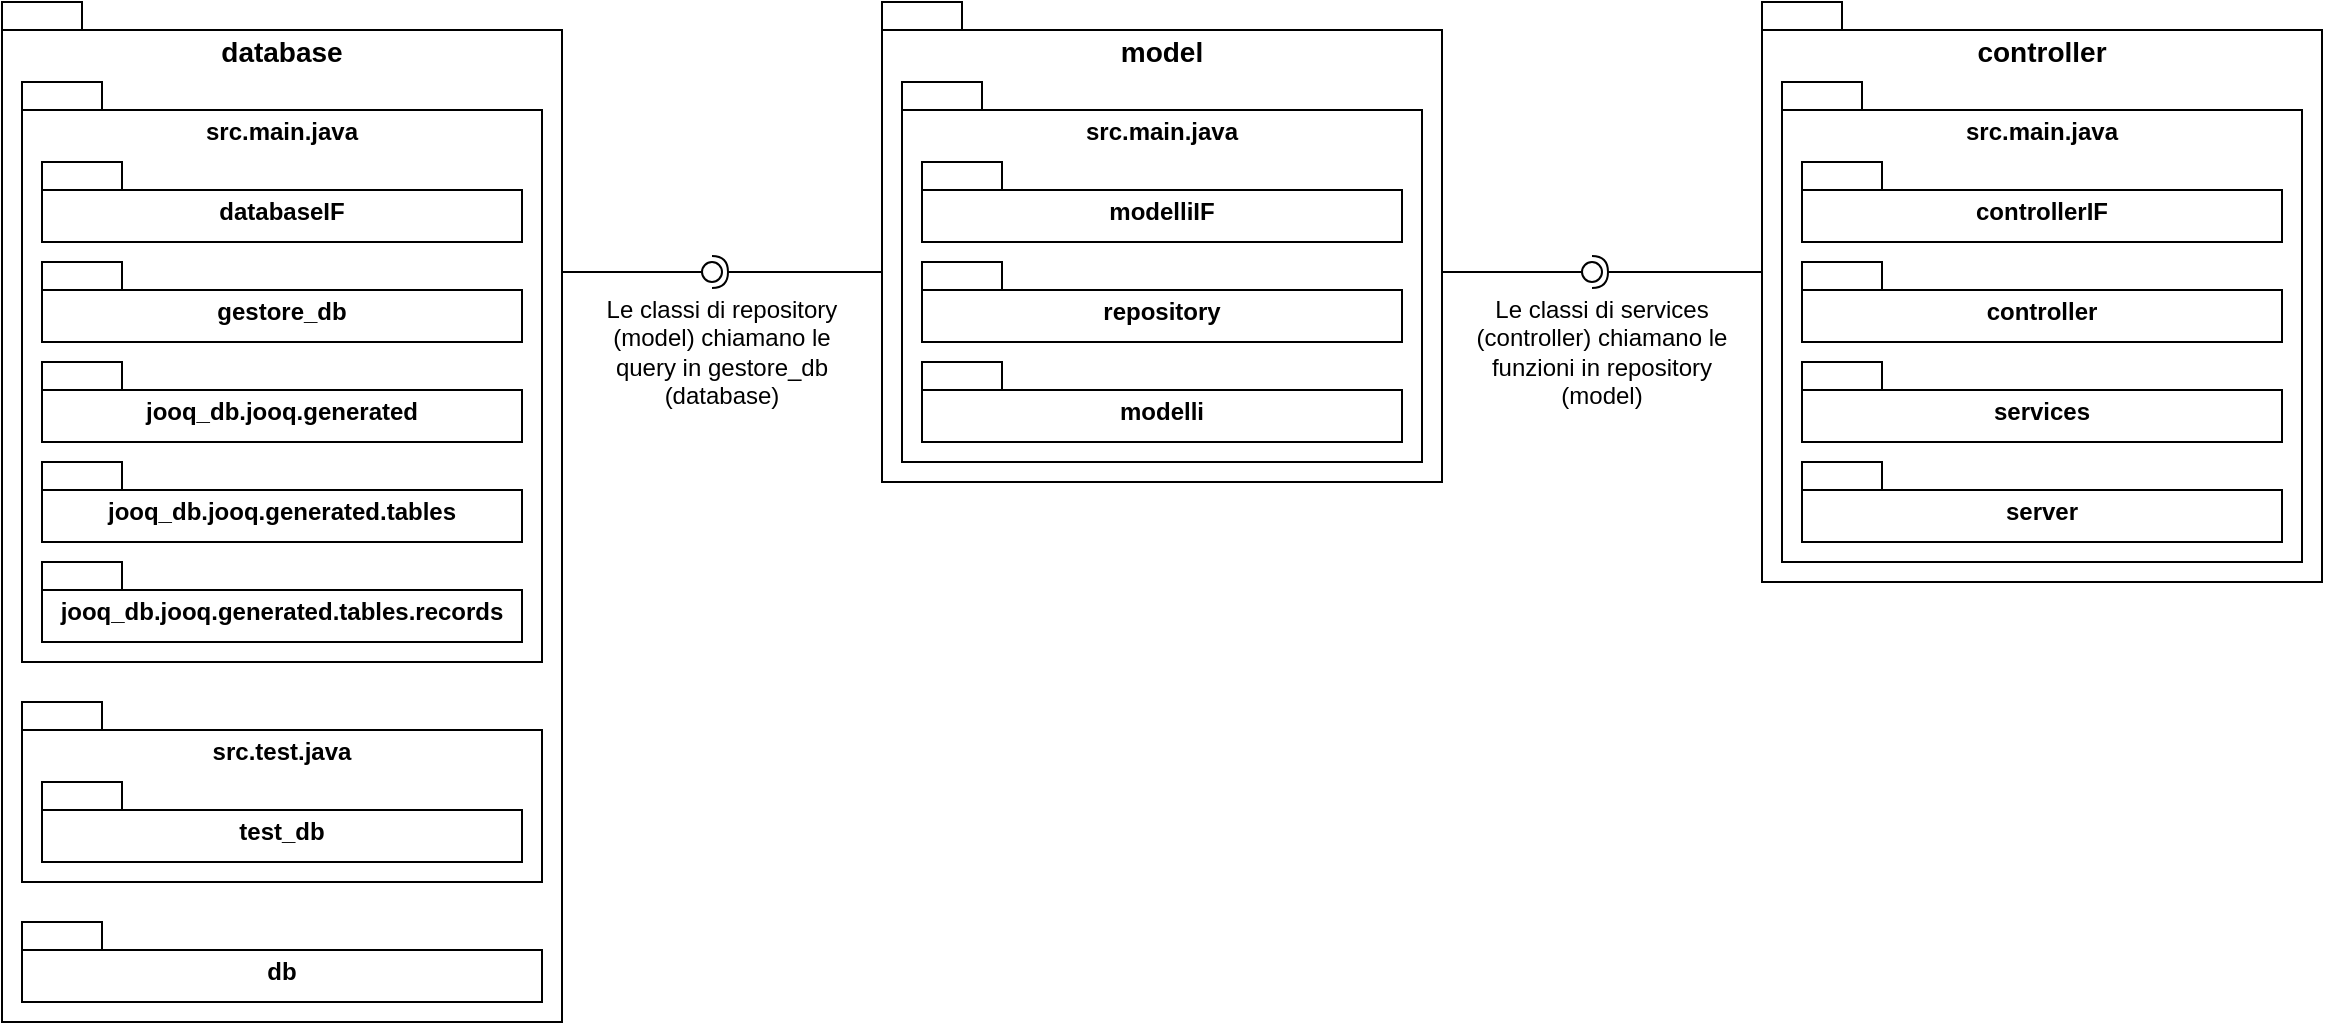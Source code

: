 <mxfile version="26.2.14">
  <diagram id="IgQYK-HJKWr2TtU5n5Yq" name="Pagina-1">
    <mxGraphModel dx="1310" dy="695" grid="1" gridSize="10" guides="1" tooltips="1" connect="1" arrows="1" fold="1" page="1" pageScale="1" pageWidth="827" pageHeight="1169" math="0" shadow="0">
      <root>
        <mxCell id="0" />
        <mxCell id="1" parent="0" />
        <mxCell id="4K5kGPil0SUvjnzuw_ws-2" value="" style="shape=folder;fontStyle=1;spacingTop=10;tabWidth=40;tabHeight=14;tabPosition=left;html=1;whiteSpace=wrap;" vertex="1" parent="1">
          <mxGeometry x="40" y="40" width="280" height="510" as="geometry" />
        </mxCell>
        <mxCell id="4K5kGPil0SUvjnzuw_ws-3" value="" style="shape=folder;fontStyle=1;spacingTop=10;tabWidth=40;tabHeight=14;tabPosition=left;html=1;whiteSpace=wrap;" vertex="1" parent="1">
          <mxGeometry x="50" y="80" width="260" height="290" as="geometry" />
        </mxCell>
        <mxCell id="4K5kGPil0SUvjnzuw_ws-4" value="&lt;b&gt;database&lt;/b&gt;" style="text;html=1;align=center;verticalAlign=middle;whiteSpace=wrap;rounded=0;fontSize=14;" vertex="1" parent="1">
          <mxGeometry x="40" y="50" width="280" height="30" as="geometry" />
        </mxCell>
        <mxCell id="4K5kGPil0SUvjnzuw_ws-5" value="&lt;b&gt;src.main.java&lt;/b&gt;" style="text;html=1;align=center;verticalAlign=middle;whiteSpace=wrap;rounded=0;" vertex="1" parent="1">
          <mxGeometry x="50" y="90" width="260" height="30" as="geometry" />
        </mxCell>
        <mxCell id="4K5kGPil0SUvjnzuw_ws-6" value="databaseIF" style="shape=folder;fontStyle=1;spacingTop=10;tabWidth=40;tabHeight=14;tabPosition=left;html=1;whiteSpace=wrap;" vertex="1" parent="1">
          <mxGeometry x="60" y="120" width="240" height="40" as="geometry" />
        </mxCell>
        <mxCell id="4K5kGPil0SUvjnzuw_ws-7" value="gestore_db" style="shape=folder;fontStyle=1;spacingTop=10;tabWidth=40;tabHeight=14;tabPosition=left;html=1;whiteSpace=wrap;" vertex="1" parent="1">
          <mxGeometry x="60" y="170" width="240" height="40" as="geometry" />
        </mxCell>
        <mxCell id="4K5kGPil0SUvjnzuw_ws-8" value="jooq_db.jooq.generated" style="shape=folder;fontStyle=1;spacingTop=10;tabWidth=40;tabHeight=14;tabPosition=left;html=1;whiteSpace=wrap;" vertex="1" parent="1">
          <mxGeometry x="60" y="220" width="240" height="40" as="geometry" />
        </mxCell>
        <mxCell id="4K5kGPil0SUvjnzuw_ws-10" value="jooq_db.jooq.generated.tables" style="shape=folder;fontStyle=1;spacingTop=10;tabWidth=40;tabHeight=14;tabPosition=left;html=1;whiteSpace=wrap;" vertex="1" parent="1">
          <mxGeometry x="60" y="270" width="240" height="40" as="geometry" />
        </mxCell>
        <mxCell id="4K5kGPil0SUvjnzuw_ws-11" value="jooq_db.jooq.generated.tables.records" style="shape=folder;fontStyle=1;spacingTop=10;tabWidth=40;tabHeight=14;tabPosition=left;html=1;whiteSpace=wrap;" vertex="1" parent="1">
          <mxGeometry x="60" y="320" width="240" height="40" as="geometry" />
        </mxCell>
        <mxCell id="4K5kGPil0SUvjnzuw_ws-12" value="" style="shape=folder;fontStyle=1;spacingTop=10;tabWidth=40;tabHeight=14;tabPosition=left;html=1;whiteSpace=wrap;" vertex="1" parent="1">
          <mxGeometry x="50" y="390" width="260" height="90" as="geometry" />
        </mxCell>
        <mxCell id="4K5kGPil0SUvjnzuw_ws-15" value="&lt;b&gt;src.test.java&lt;/b&gt;" style="text;html=1;align=center;verticalAlign=middle;whiteSpace=wrap;rounded=0;" vertex="1" parent="1">
          <mxGeometry x="50" y="400" width="260" height="30" as="geometry" />
        </mxCell>
        <mxCell id="4K5kGPil0SUvjnzuw_ws-16" value="test_db" style="shape=folder;fontStyle=1;spacingTop=10;tabWidth=40;tabHeight=14;tabPosition=left;html=1;whiteSpace=wrap;" vertex="1" parent="1">
          <mxGeometry x="60" y="430" width="240" height="40" as="geometry" />
        </mxCell>
        <mxCell id="4K5kGPil0SUvjnzuw_ws-17" value="db" style="shape=folder;fontStyle=1;spacingTop=10;tabWidth=40;tabHeight=14;tabPosition=left;html=1;whiteSpace=wrap;" vertex="1" parent="1">
          <mxGeometry x="50" y="500" width="260" height="40" as="geometry" />
        </mxCell>
        <mxCell id="4K5kGPil0SUvjnzuw_ws-23" value="" style="shape=folder;fontStyle=1;spacingTop=10;tabWidth=40;tabHeight=14;tabPosition=left;html=1;whiteSpace=wrap;" vertex="1" parent="1">
          <mxGeometry x="480" y="40" width="280" height="240" as="geometry" />
        </mxCell>
        <mxCell id="4K5kGPil0SUvjnzuw_ws-24" value="" style="shape=folder;fontStyle=1;spacingTop=10;tabWidth=40;tabHeight=14;tabPosition=left;html=1;whiteSpace=wrap;" vertex="1" parent="1">
          <mxGeometry x="490" y="80" width="260" height="190" as="geometry" />
        </mxCell>
        <mxCell id="4K5kGPil0SUvjnzuw_ws-25" value="&lt;b&gt;model&lt;/b&gt;" style="text;html=1;align=center;verticalAlign=middle;whiteSpace=wrap;rounded=0;fontSize=14;" vertex="1" parent="1">
          <mxGeometry x="480" y="50" width="280" height="30" as="geometry" />
        </mxCell>
        <mxCell id="4K5kGPil0SUvjnzuw_ws-26" value="&lt;b&gt;src.main.java&lt;/b&gt;" style="text;html=1;align=center;verticalAlign=middle;whiteSpace=wrap;rounded=0;" vertex="1" parent="1">
          <mxGeometry x="490" y="90" width="260" height="30" as="geometry" />
        </mxCell>
        <mxCell id="4K5kGPil0SUvjnzuw_ws-27" value="modelliIF" style="shape=folder;fontStyle=1;spacingTop=10;tabWidth=40;tabHeight=14;tabPosition=left;html=1;whiteSpace=wrap;" vertex="1" parent="1">
          <mxGeometry x="500" y="120" width="240" height="40" as="geometry" />
        </mxCell>
        <mxCell id="4K5kGPil0SUvjnzuw_ws-28" value="repository" style="shape=folder;fontStyle=1;spacingTop=10;tabWidth=40;tabHeight=14;tabPosition=left;html=1;whiteSpace=wrap;" vertex="1" parent="1">
          <mxGeometry x="500" y="170" width="240" height="40" as="geometry" />
        </mxCell>
        <mxCell id="4K5kGPil0SUvjnzuw_ws-29" value="modelli" style="shape=folder;fontStyle=1;spacingTop=10;tabWidth=40;tabHeight=14;tabPosition=left;html=1;whiteSpace=wrap;" vertex="1" parent="1">
          <mxGeometry x="500" y="220" width="240" height="40" as="geometry" />
        </mxCell>
        <mxCell id="4K5kGPil0SUvjnzuw_ws-33" value="" style="shape=folder;fontStyle=1;spacingTop=10;tabWidth=40;tabHeight=14;tabPosition=left;html=1;whiteSpace=wrap;" vertex="1" parent="1">
          <mxGeometry x="920" y="40" width="280" height="290" as="geometry" />
        </mxCell>
        <mxCell id="4K5kGPil0SUvjnzuw_ws-34" value="" style="shape=folder;fontStyle=1;spacingTop=10;tabWidth=40;tabHeight=14;tabPosition=left;html=1;whiteSpace=wrap;" vertex="1" parent="1">
          <mxGeometry x="930" y="80" width="260" height="240" as="geometry" />
        </mxCell>
        <mxCell id="4K5kGPil0SUvjnzuw_ws-35" value="&lt;b&gt;controller&lt;/b&gt;" style="text;html=1;align=center;verticalAlign=middle;whiteSpace=wrap;rounded=0;fontSize=14;" vertex="1" parent="1">
          <mxGeometry x="920" y="50" width="280" height="30" as="geometry" />
        </mxCell>
        <mxCell id="4K5kGPil0SUvjnzuw_ws-36" value="&lt;b&gt;src.main.java&lt;/b&gt;" style="text;html=1;align=center;verticalAlign=middle;whiteSpace=wrap;rounded=0;" vertex="1" parent="1">
          <mxGeometry x="930" y="90" width="260" height="30" as="geometry" />
        </mxCell>
        <mxCell id="4K5kGPil0SUvjnzuw_ws-37" value="controllerIF" style="shape=folder;fontStyle=1;spacingTop=10;tabWidth=40;tabHeight=14;tabPosition=left;html=1;whiteSpace=wrap;" vertex="1" parent="1">
          <mxGeometry x="940" y="120" width="240" height="40" as="geometry" />
        </mxCell>
        <mxCell id="4K5kGPil0SUvjnzuw_ws-38" value="controller" style="shape=folder;fontStyle=1;spacingTop=10;tabWidth=40;tabHeight=14;tabPosition=left;html=1;whiteSpace=wrap;" vertex="1" parent="1">
          <mxGeometry x="940" y="170" width="240" height="40" as="geometry" />
        </mxCell>
        <mxCell id="4K5kGPil0SUvjnzuw_ws-39" value="services" style="shape=folder;fontStyle=1;spacingTop=10;tabWidth=40;tabHeight=14;tabPosition=left;html=1;whiteSpace=wrap;" vertex="1" parent="1">
          <mxGeometry x="940" y="220" width="240" height="40" as="geometry" />
        </mxCell>
        <mxCell id="4K5kGPil0SUvjnzuw_ws-40" value="server" style="shape=folder;fontStyle=1;spacingTop=10;tabWidth=40;tabHeight=14;tabPosition=left;html=1;whiteSpace=wrap;" vertex="1" parent="1">
          <mxGeometry x="940" y="270" width="240" height="40" as="geometry" />
        </mxCell>
        <mxCell id="4K5kGPil0SUvjnzuw_ws-66" value="" style="rounded=0;orthogonalLoop=1;jettySize=auto;html=1;endArrow=halfCircle;endFill=0;endSize=6;strokeWidth=1;sketch=0;" edge="1" target="4K5kGPil0SUvjnzuw_ws-68" parent="1">
          <mxGeometry relative="1" as="geometry">
            <mxPoint x="920" y="175" as="sourcePoint" />
          </mxGeometry>
        </mxCell>
        <mxCell id="4K5kGPil0SUvjnzuw_ws-67" value="" style="rounded=0;orthogonalLoop=1;jettySize=auto;html=1;endArrow=oval;endFill=0;sketch=0;sourcePerimeterSpacing=0;targetPerimeterSpacing=0;endSize=10;" edge="1" target="4K5kGPil0SUvjnzuw_ws-68" parent="1">
          <mxGeometry relative="1" as="geometry">
            <mxPoint x="760" y="175" as="sourcePoint" />
          </mxGeometry>
        </mxCell>
        <mxCell id="4K5kGPil0SUvjnzuw_ws-68" value="" style="ellipse;whiteSpace=wrap;html=1;align=center;aspect=fixed;fillColor=none;strokeColor=none;resizable=0;perimeter=centerPerimeter;rotatable=0;allowArrows=0;points=[];outlineConnect=1;" vertex="1" parent="1">
          <mxGeometry x="830" y="170" width="10" height="10" as="geometry" />
        </mxCell>
        <mxCell id="4K5kGPil0SUvjnzuw_ws-69" value="" style="rounded=0;orthogonalLoop=1;jettySize=auto;html=1;endArrow=halfCircle;endFill=0;endSize=6;strokeWidth=1;sketch=0;" edge="1" parent="1" target="4K5kGPil0SUvjnzuw_ws-71">
          <mxGeometry relative="1" as="geometry">
            <mxPoint x="480" y="175" as="sourcePoint" />
          </mxGeometry>
        </mxCell>
        <mxCell id="4K5kGPil0SUvjnzuw_ws-70" value="" style="rounded=0;orthogonalLoop=1;jettySize=auto;html=1;endArrow=oval;endFill=0;sketch=0;sourcePerimeterSpacing=0;targetPerimeterSpacing=0;endSize=10;" edge="1" parent="1" target="4K5kGPil0SUvjnzuw_ws-71">
          <mxGeometry relative="1" as="geometry">
            <mxPoint x="320" y="175" as="sourcePoint" />
          </mxGeometry>
        </mxCell>
        <mxCell id="4K5kGPil0SUvjnzuw_ws-71" value="" style="ellipse;whiteSpace=wrap;html=1;align=center;aspect=fixed;fillColor=none;strokeColor=none;resizable=0;perimeter=centerPerimeter;rotatable=0;allowArrows=0;points=[];outlineConnect=1;" vertex="1" parent="1">
          <mxGeometry x="390" y="170" width="10" height="10" as="geometry" />
        </mxCell>
        <mxCell id="4K5kGPil0SUvjnzuw_ws-72" value="Le classi di repository (model) chiamano le query in gestore_db (database)" style="text;html=1;align=center;verticalAlign=middle;whiteSpace=wrap;rounded=0;" vertex="1" parent="1">
          <mxGeometry x="330" y="200" width="140" height="30" as="geometry" />
        </mxCell>
        <mxCell id="4K5kGPil0SUvjnzuw_ws-73" value="Le classi di services (controller) chiamano le funzioni in repository (model)" style="text;html=1;align=center;verticalAlign=middle;whiteSpace=wrap;rounded=0;" vertex="1" parent="1">
          <mxGeometry x="770" y="200" width="140" height="30" as="geometry" />
        </mxCell>
      </root>
    </mxGraphModel>
  </diagram>
</mxfile>
